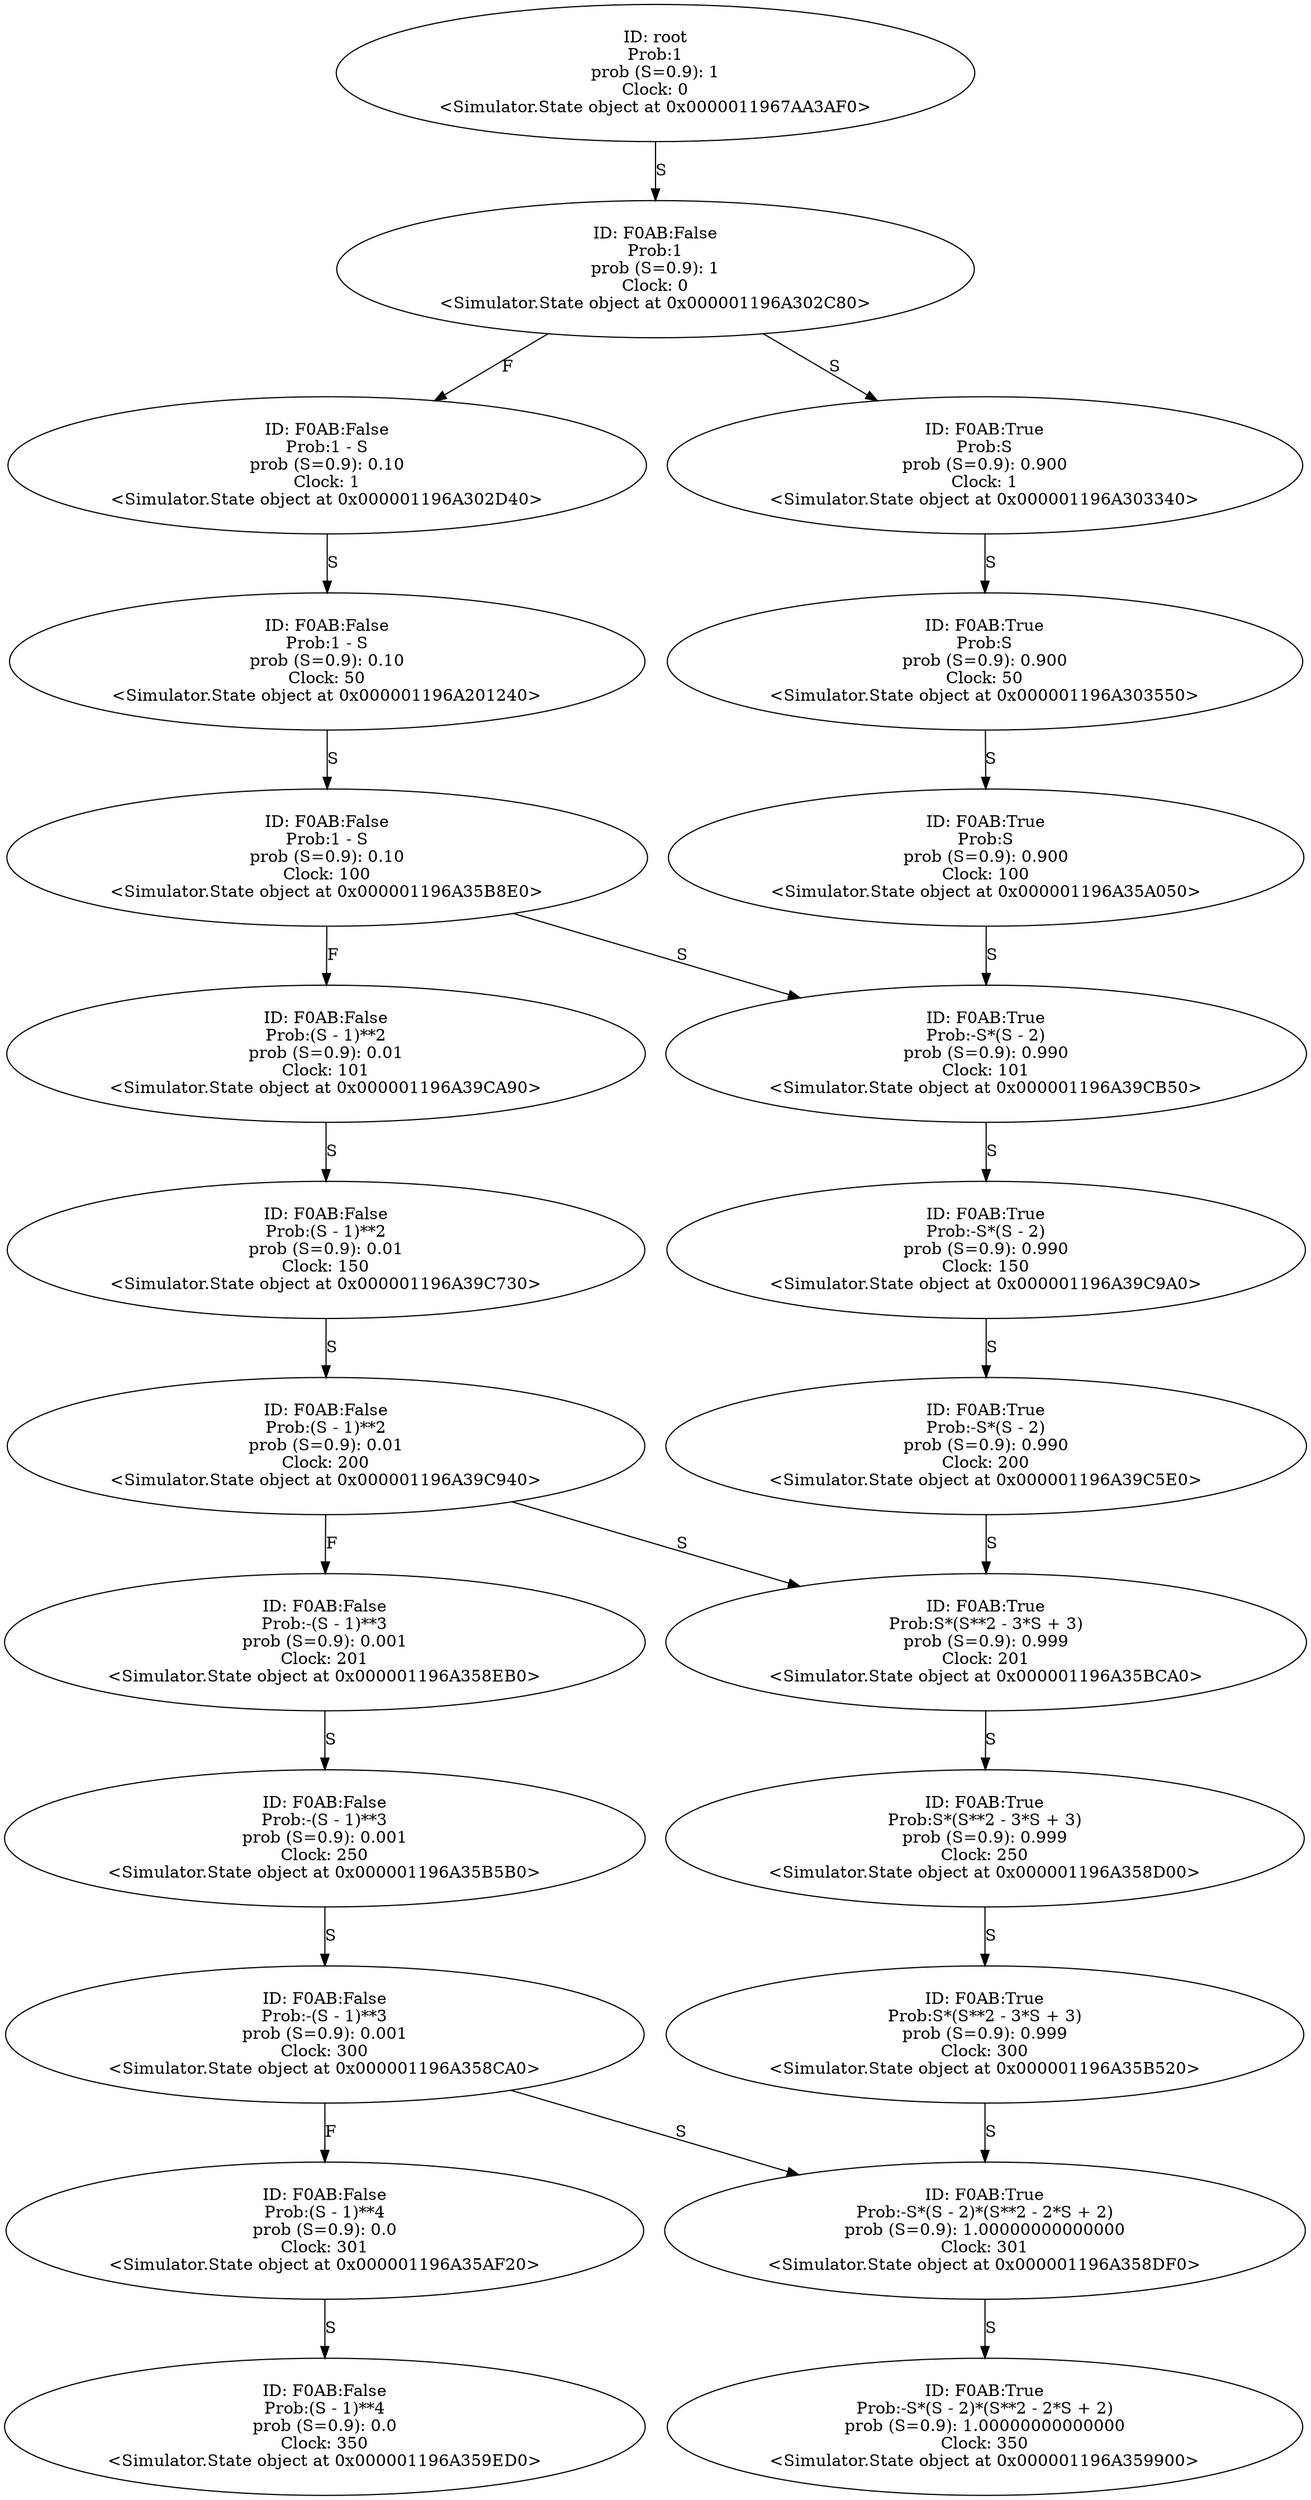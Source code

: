 digraph "./Output/./controled_frequency_S50_R100" {
	<Simulator.State object at 0x0000011967AA3AF0> [label="ID: root
Prob:1
prob (S=0.9): 1
Clock: 0
<Simulator.State object at 0x0000011967AA3AF0>"]
	<Simulator.State object at 0x0000011967AA3AF0> -> <Simulator.State object at 0x000001196A302C80> [label=S]
	<Simulator.State object at 0x000001196A302C80> [label="ID: F0AB:False
Prob:1
prob (S=0.9): 1
Clock: 0
<Simulator.State object at 0x000001196A302C80>"]
	<Simulator.State object at 0x000001196A302C80> -> <Simulator.State object at 0x000001196A302D40> [label=F]
	<Simulator.State object at 0x000001196A302C80> -> <Simulator.State object at 0x000001196A303340> [label=S]
	<Simulator.State object at 0x000001196A302D40> [label="ID: F0AB:False
Prob:1 - S
prob (S=0.9): 0.10
Clock: 1
<Simulator.State object at 0x000001196A302D40>"]
	<Simulator.State object at 0x000001196A302D40> -> <Simulator.State object at 0x000001196A201240> [label=S]
	<Simulator.State object at 0x000001196A303340> [label="ID: F0AB:True
Prob:S
prob (S=0.9): 0.900
Clock: 1
<Simulator.State object at 0x000001196A303340>"]
	<Simulator.State object at 0x000001196A303340> -> <Simulator.State object at 0x000001196A303550> [label=S]
	<Simulator.State object at 0x000001196A201240> [label="ID: F0AB:False
Prob:1 - S
prob (S=0.9): 0.10
Clock: 50
<Simulator.State object at 0x000001196A201240>"]
	<Simulator.State object at 0x000001196A201240> -> <Simulator.State object at 0x000001196A35B8E0> [label=S]
	<Simulator.State object at 0x000001196A303550> [label="ID: F0AB:True
Prob:S
prob (S=0.9): 0.900
Clock: 50
<Simulator.State object at 0x000001196A303550>"]
	<Simulator.State object at 0x000001196A303550> -> <Simulator.State object at 0x000001196A35A050> [label=S]
	<Simulator.State object at 0x000001196A35B8E0> [label="ID: F0AB:False
Prob:1 - S
prob (S=0.9): 0.10
Clock: 100
<Simulator.State object at 0x000001196A35B8E0>"]
	<Simulator.State object at 0x000001196A35B8E0> -> <Simulator.State object at 0x000001196A39CA90> [label=F]
	<Simulator.State object at 0x000001196A35B8E0> -> <Simulator.State object at 0x000001196A39CB50> [label=S]
	<Simulator.State object at 0x000001196A35A050> [label="ID: F0AB:True
Prob:S
prob (S=0.9): 0.900
Clock: 100
<Simulator.State object at 0x000001196A35A050>"]
	<Simulator.State object at 0x000001196A35A050> -> <Simulator.State object at 0x000001196A39CB50> [label=S]
	<Simulator.State object at 0x000001196A39CA90> [label="ID: F0AB:False
Prob:(S - 1)**2
prob (S=0.9): 0.01
Clock: 101
<Simulator.State object at 0x000001196A39CA90>"]
	<Simulator.State object at 0x000001196A39CA90> -> <Simulator.State object at 0x000001196A39C730> [label=S]
	<Simulator.State object at 0x000001196A39CB50> [label="ID: F0AB:True
Prob:-S*(S - 2)
prob (S=0.9): 0.990
Clock: 101
<Simulator.State object at 0x000001196A39CB50>"]
	<Simulator.State object at 0x000001196A39CB50> -> <Simulator.State object at 0x000001196A39C9A0> [label=S]
	<Simulator.State object at 0x000001196A39C730> [label="ID: F0AB:False
Prob:(S - 1)**2
prob (S=0.9): 0.01
Clock: 150
<Simulator.State object at 0x000001196A39C730>"]
	<Simulator.State object at 0x000001196A39C730> -> <Simulator.State object at 0x000001196A39C940> [label=S]
	<Simulator.State object at 0x000001196A39C9A0> [label="ID: F0AB:True
Prob:-S*(S - 2)
prob (S=0.9): 0.990
Clock: 150
<Simulator.State object at 0x000001196A39C9A0>"]
	<Simulator.State object at 0x000001196A39C9A0> -> <Simulator.State object at 0x000001196A39C5E0> [label=S]
	<Simulator.State object at 0x000001196A39C940> [label="ID: F0AB:False
Prob:(S - 1)**2
prob (S=0.9): 0.01
Clock: 200
<Simulator.State object at 0x000001196A39C940>"]
	<Simulator.State object at 0x000001196A39C940> -> <Simulator.State object at 0x000001196A358EB0> [label=F]
	<Simulator.State object at 0x000001196A39C940> -> <Simulator.State object at 0x000001196A35BCA0> [label=S]
	<Simulator.State object at 0x000001196A39C5E0> [label="ID: F0AB:True
Prob:-S*(S - 2)
prob (S=0.9): 0.990
Clock: 200
<Simulator.State object at 0x000001196A39C5E0>"]
	<Simulator.State object at 0x000001196A39C5E0> -> <Simulator.State object at 0x000001196A35BCA0> [label=S]
	<Simulator.State object at 0x000001196A358EB0> [label="ID: F0AB:False
Prob:-(S - 1)**3
prob (S=0.9): 0.001
Clock: 201
<Simulator.State object at 0x000001196A358EB0>"]
	<Simulator.State object at 0x000001196A358EB0> -> <Simulator.State object at 0x000001196A35B5B0> [label=S]
	<Simulator.State object at 0x000001196A35BCA0> [label="ID: F0AB:True
Prob:S*(S**2 - 3*S + 3)
prob (S=0.9): 0.999
Clock: 201
<Simulator.State object at 0x000001196A35BCA0>"]
	<Simulator.State object at 0x000001196A35BCA0> -> <Simulator.State object at 0x000001196A358D00> [label=S]
	<Simulator.State object at 0x000001196A35B5B0> [label="ID: F0AB:False
Prob:-(S - 1)**3
prob (S=0.9): 0.001
Clock: 250
<Simulator.State object at 0x000001196A35B5B0>"]
	<Simulator.State object at 0x000001196A35B5B0> -> <Simulator.State object at 0x000001196A358CA0> [label=S]
	<Simulator.State object at 0x000001196A358D00> [label="ID: F0AB:True
Prob:S*(S**2 - 3*S + 3)
prob (S=0.9): 0.999
Clock: 250
<Simulator.State object at 0x000001196A358D00>"]
	<Simulator.State object at 0x000001196A358D00> -> <Simulator.State object at 0x000001196A35B520> [label=S]
	<Simulator.State object at 0x000001196A358CA0> [label="ID: F0AB:False
Prob:-(S - 1)**3
prob (S=0.9): 0.001
Clock: 300
<Simulator.State object at 0x000001196A358CA0>"]
	<Simulator.State object at 0x000001196A358CA0> -> <Simulator.State object at 0x000001196A35AF20> [label=F]
	<Simulator.State object at 0x000001196A358CA0> -> <Simulator.State object at 0x000001196A358DF0> [label=S]
	<Simulator.State object at 0x000001196A35B520> [label="ID: F0AB:True
Prob:S*(S**2 - 3*S + 3)
prob (S=0.9): 0.999
Clock: 300
<Simulator.State object at 0x000001196A35B520>"]
	<Simulator.State object at 0x000001196A35B520> -> <Simulator.State object at 0x000001196A358DF0> [label=S]
	<Simulator.State object at 0x000001196A35AF20> [label="ID: F0AB:False
Prob:(S - 1)**4
prob (S=0.9): 0.0
Clock: 301
<Simulator.State object at 0x000001196A35AF20>"]
	<Simulator.State object at 0x000001196A35AF20> -> <Simulator.State object at 0x000001196A359ED0> [label=S]
	<Simulator.State object at 0x000001196A358DF0> [label="ID: F0AB:True
Prob:-S*(S - 2)*(S**2 - 2*S + 2)
prob (S=0.9): 1.00000000000000
Clock: 301
<Simulator.State object at 0x000001196A358DF0>"]
	<Simulator.State object at 0x000001196A358DF0> -> <Simulator.State object at 0x000001196A359900> [label=S]
	<Simulator.State object at 0x000001196A359ED0> [label="ID: F0AB:False
Prob:(S - 1)**4
prob (S=0.9): 0.0
Clock: 350
<Simulator.State object at 0x000001196A359ED0>"]
	<Simulator.State object at 0x000001196A359900> [label="ID: F0AB:True
Prob:-S*(S - 2)*(S**2 - 2*S + 2)
prob (S=0.9): 1.00000000000000
Clock: 350
<Simulator.State object at 0x000001196A359900>"]
}
